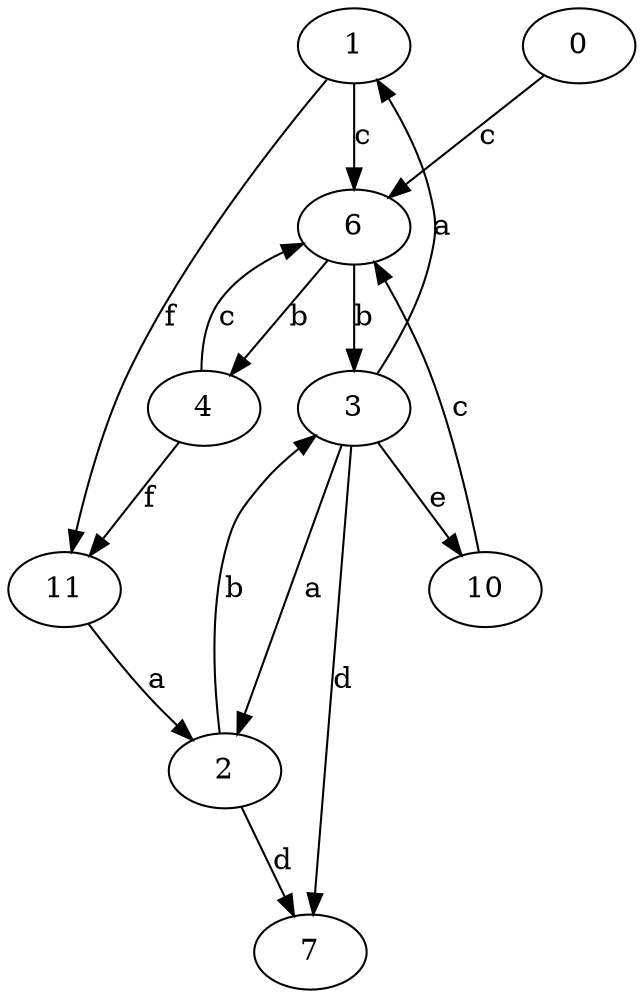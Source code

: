 strict digraph  {
1;
2;
3;
4;
0;
6;
7;
10;
11;
1 -> 6  [label=c];
1 -> 11  [label=f];
2 -> 3  [label=b];
2 -> 7  [label=d];
3 -> 1  [label=a];
3 -> 2  [label=a];
3 -> 7  [label=d];
3 -> 10  [label=e];
4 -> 6  [label=c];
4 -> 11  [label=f];
0 -> 6  [label=c];
6 -> 3  [label=b];
6 -> 4  [label=b];
10 -> 6  [label=c];
11 -> 2  [label=a];
}
